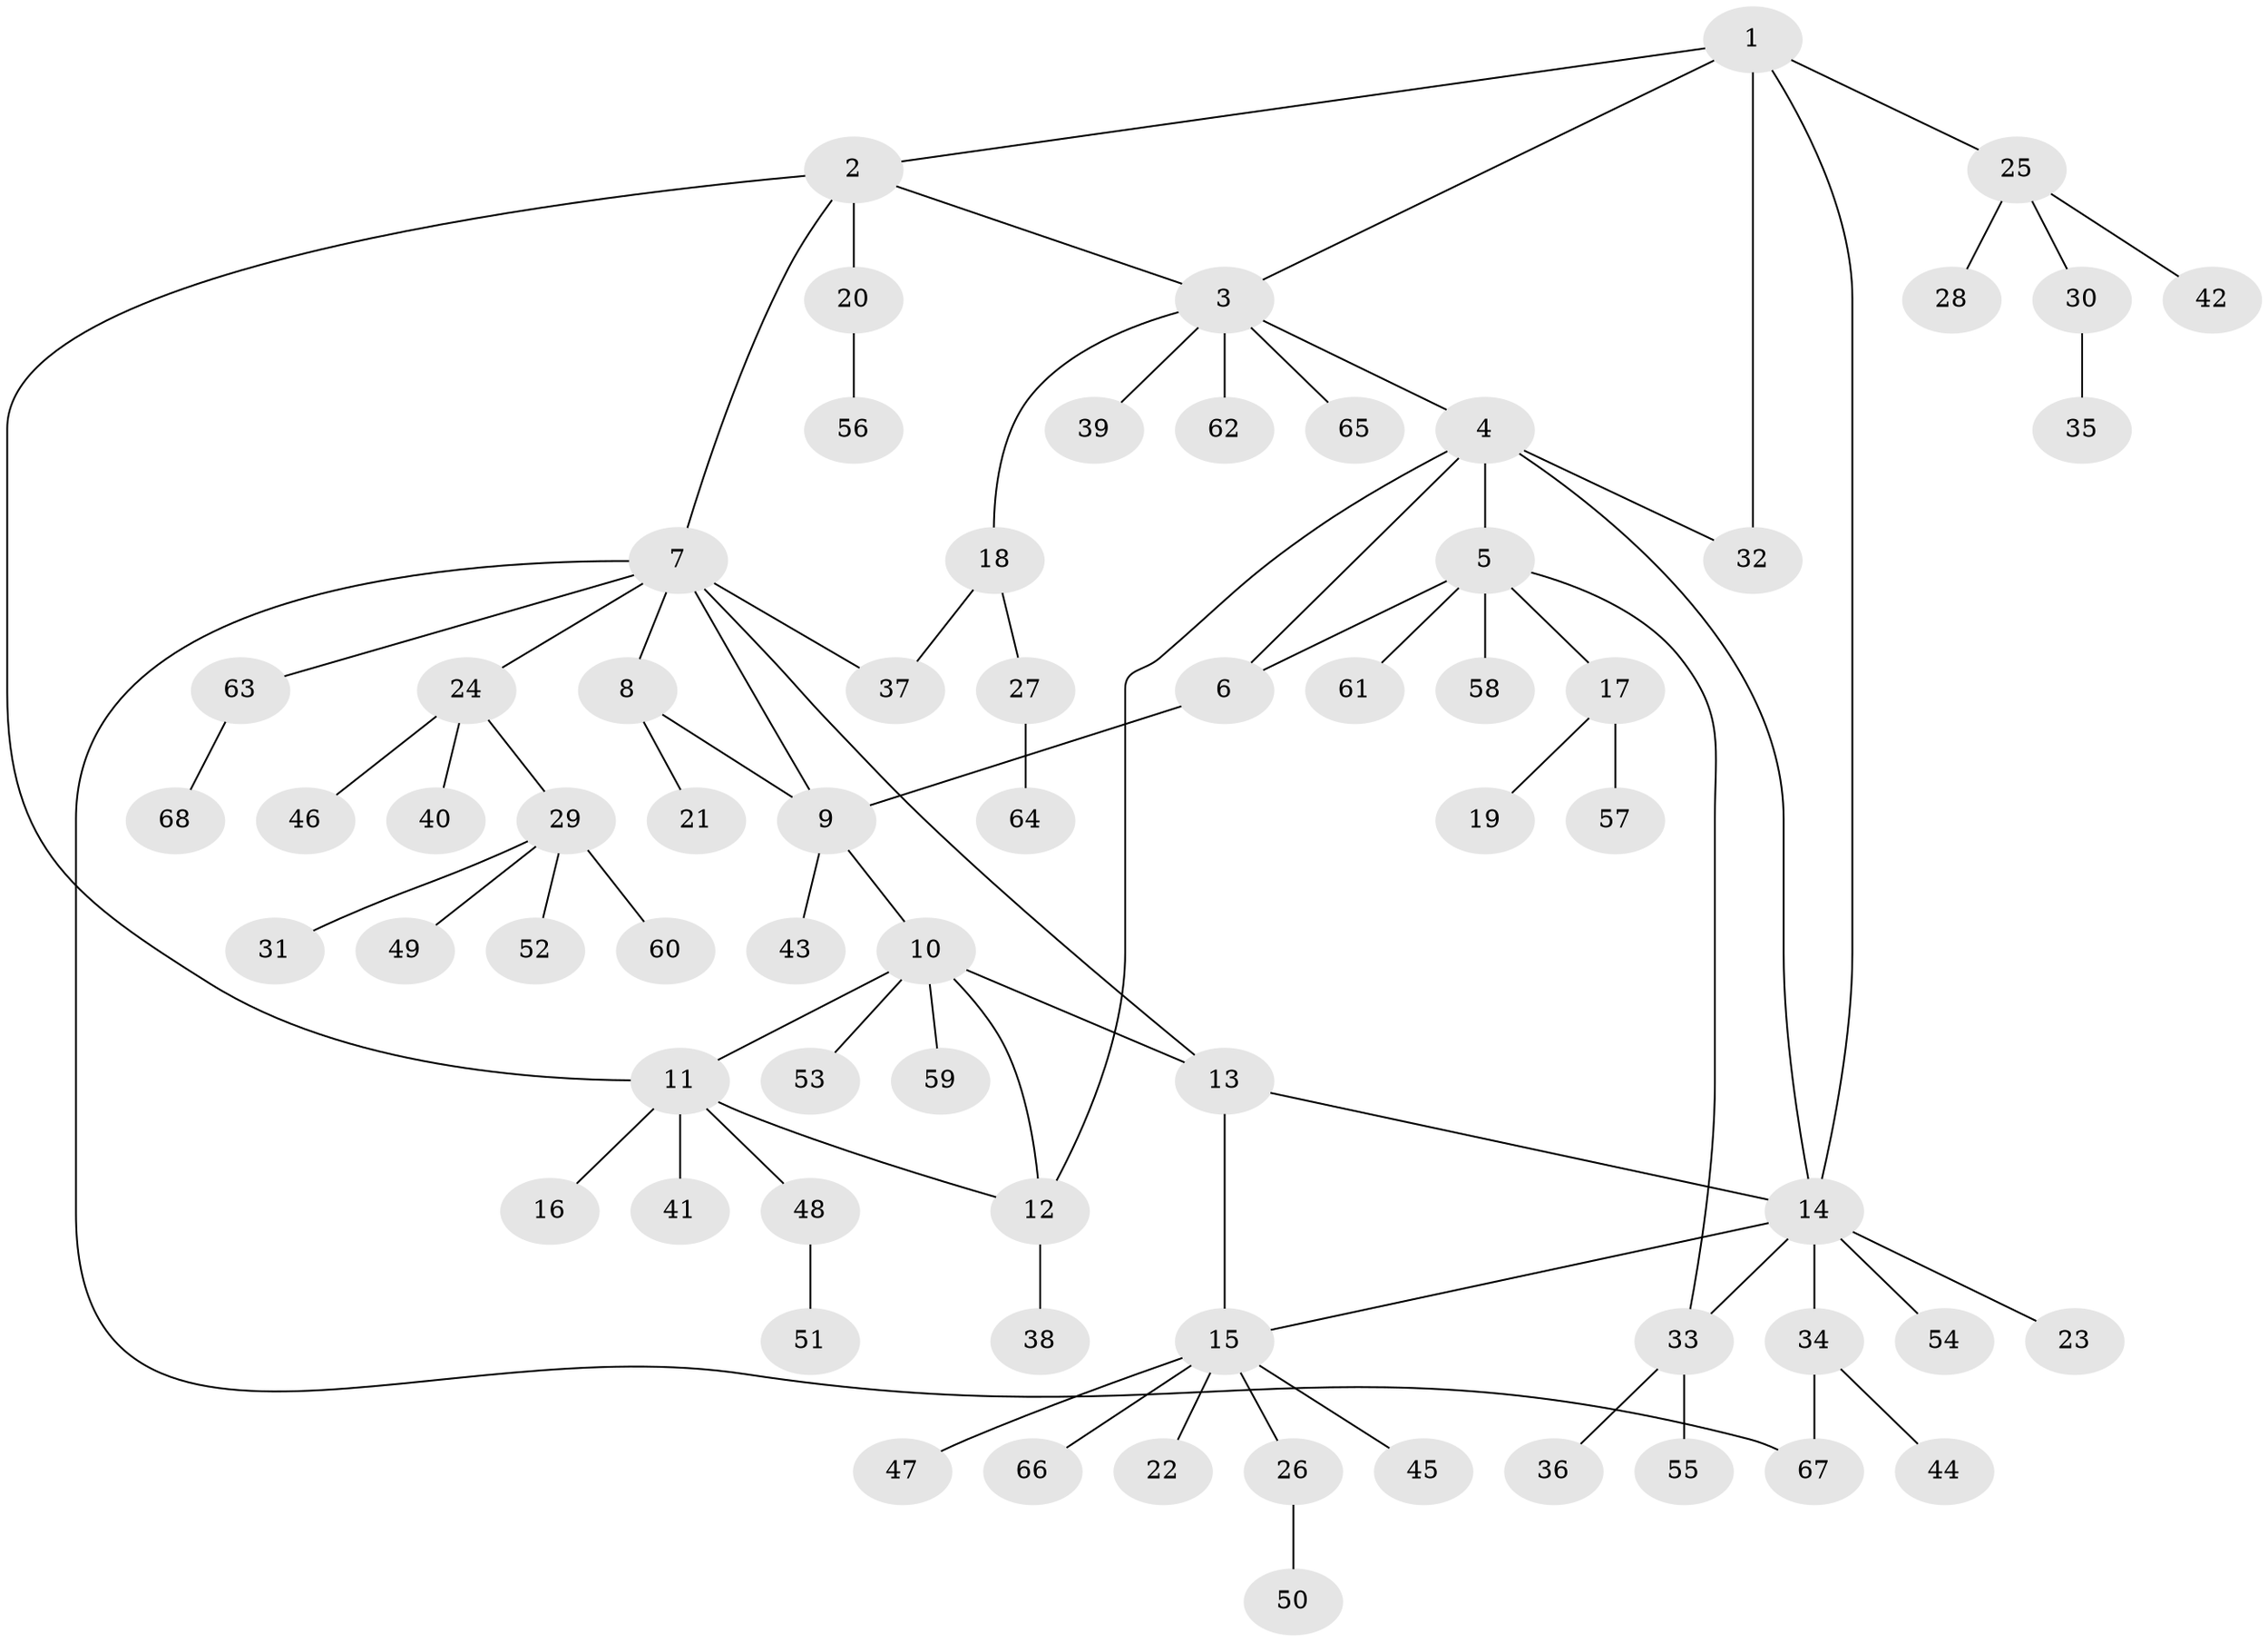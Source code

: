 // Generated by graph-tools (version 1.1) at 2025/55/03/09/25 04:55:57]
// undirected, 68 vertices, 82 edges
graph export_dot {
graph [start="1"]
  node [color=gray90,style=filled];
  1;
  2;
  3;
  4;
  5;
  6;
  7;
  8;
  9;
  10;
  11;
  12;
  13;
  14;
  15;
  16;
  17;
  18;
  19;
  20;
  21;
  22;
  23;
  24;
  25;
  26;
  27;
  28;
  29;
  30;
  31;
  32;
  33;
  34;
  35;
  36;
  37;
  38;
  39;
  40;
  41;
  42;
  43;
  44;
  45;
  46;
  47;
  48;
  49;
  50;
  51;
  52;
  53;
  54;
  55;
  56;
  57;
  58;
  59;
  60;
  61;
  62;
  63;
  64;
  65;
  66;
  67;
  68;
  1 -- 2;
  1 -- 3;
  1 -- 14;
  1 -- 25;
  1 -- 32;
  2 -- 3;
  2 -- 7;
  2 -- 11;
  2 -- 20;
  3 -- 4;
  3 -- 18;
  3 -- 39;
  3 -- 62;
  3 -- 65;
  4 -- 5;
  4 -- 6;
  4 -- 12;
  4 -- 14;
  4 -- 32;
  5 -- 6;
  5 -- 17;
  5 -- 33;
  5 -- 58;
  5 -- 61;
  6 -- 9;
  7 -- 8;
  7 -- 9;
  7 -- 13;
  7 -- 24;
  7 -- 37;
  7 -- 63;
  7 -- 67;
  8 -- 9;
  8 -- 21;
  9 -- 10;
  9 -- 43;
  10 -- 11;
  10 -- 12;
  10 -- 13;
  10 -- 53;
  10 -- 59;
  11 -- 12;
  11 -- 16;
  11 -- 41;
  11 -- 48;
  12 -- 38;
  13 -- 14;
  13 -- 15;
  14 -- 15;
  14 -- 23;
  14 -- 33;
  14 -- 34;
  14 -- 54;
  15 -- 22;
  15 -- 26;
  15 -- 45;
  15 -- 47;
  15 -- 66;
  17 -- 19;
  17 -- 57;
  18 -- 27;
  18 -- 37;
  20 -- 56;
  24 -- 29;
  24 -- 40;
  24 -- 46;
  25 -- 28;
  25 -- 30;
  25 -- 42;
  26 -- 50;
  27 -- 64;
  29 -- 31;
  29 -- 49;
  29 -- 52;
  29 -- 60;
  30 -- 35;
  33 -- 36;
  33 -- 55;
  34 -- 44;
  34 -- 67;
  48 -- 51;
  63 -- 68;
}
